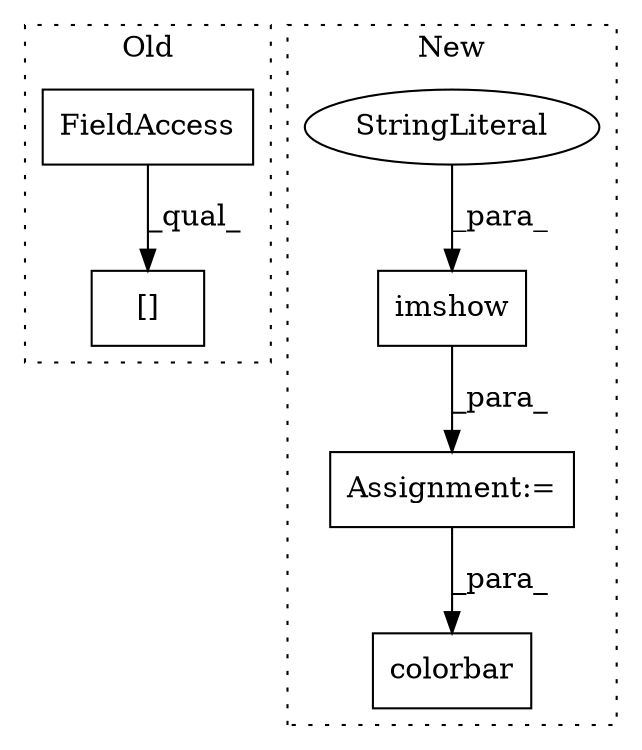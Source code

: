 digraph G {
subgraph cluster0 {
1 [label="[]" a="2" s="2914,2930" l="15,1" shape="box"];
3 [label="FieldAccess" a="22" s="2914" l="14" shape="box"];
label = "Old";
style="dotted";
}
subgraph cluster1 {
2 [label="colorbar" a="32" s="2903,2914" l="9,1" shape="box"];
4 [label="imshow" a="32" s="2849,2890" l="7,1" shape="box"];
5 [label="StringLiteral" a="45" s="2865" l="9" shape="ellipse"];
6 [label="Assignment:=" a="7" s="2845" l="1" shape="box"];
label = "New";
style="dotted";
}
3 -> 1 [label="_qual_"];
4 -> 6 [label="_para_"];
5 -> 4 [label="_para_"];
6 -> 2 [label="_para_"];
}